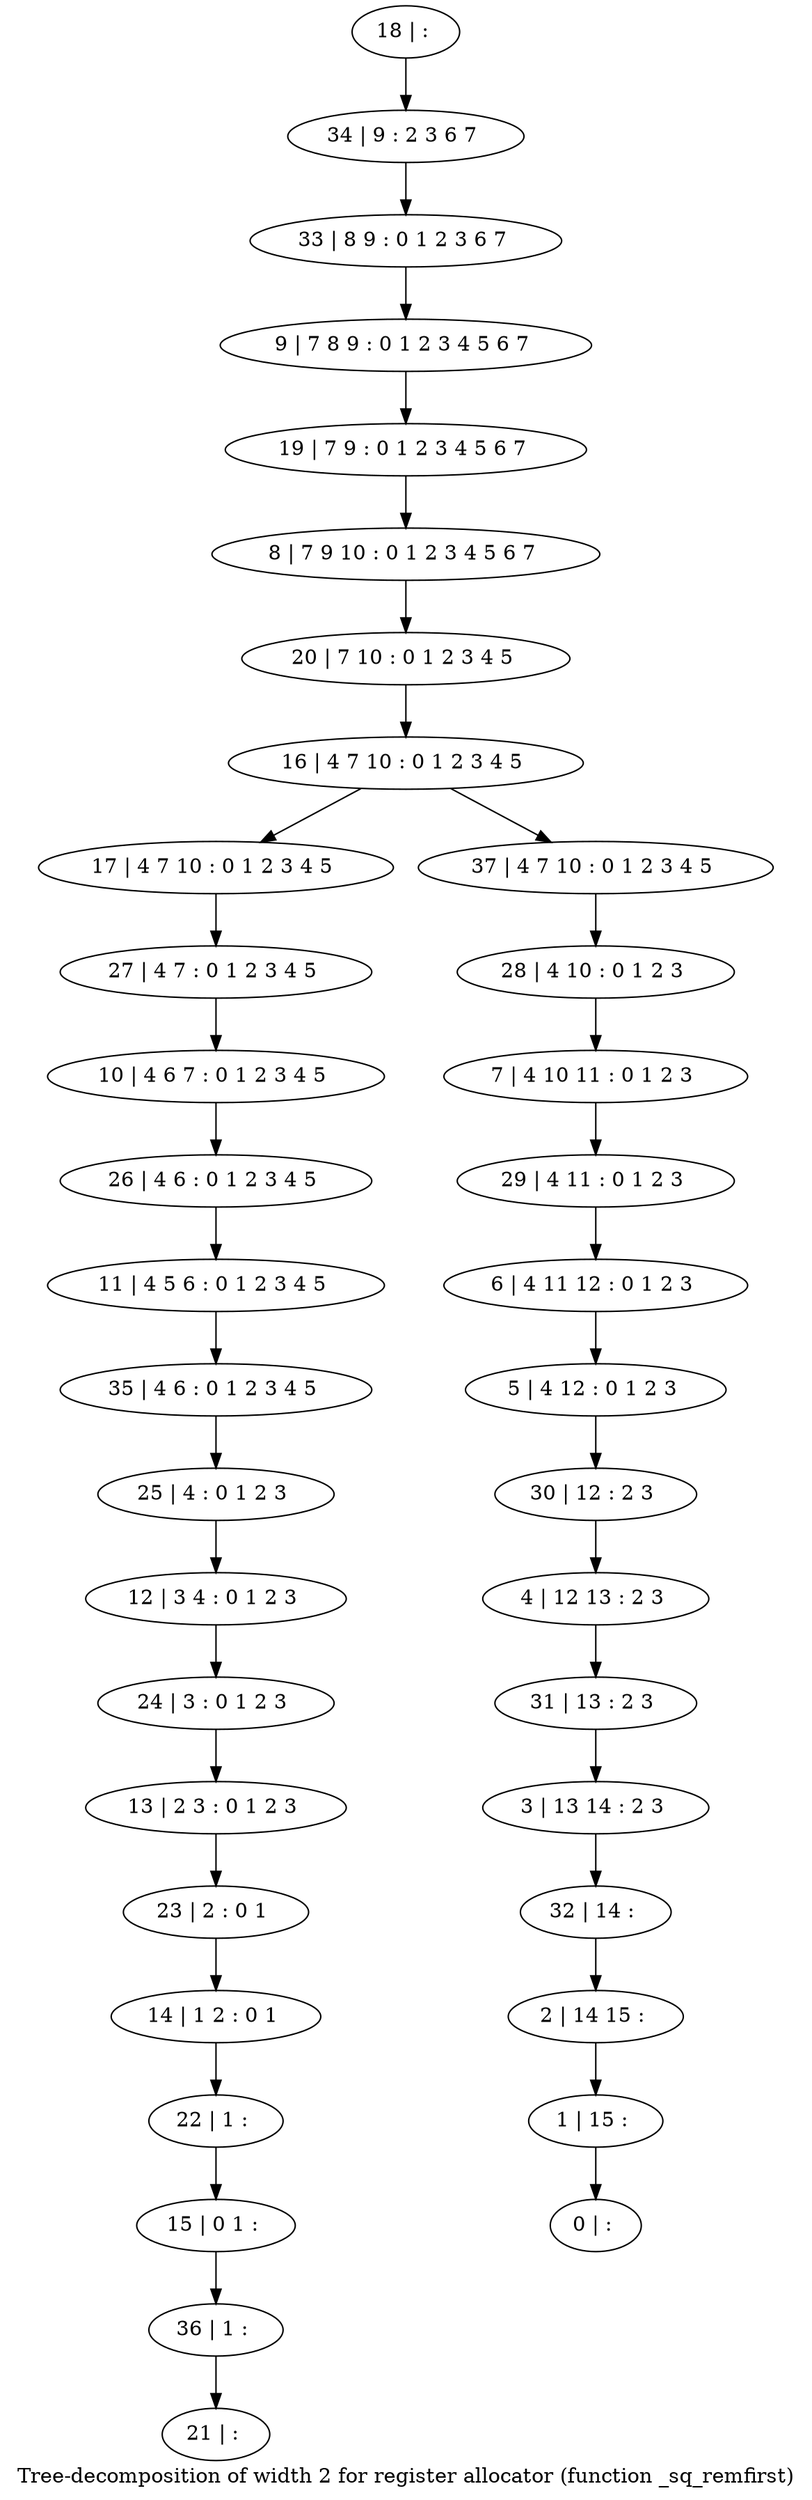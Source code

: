 digraph G {
graph [label="Tree-decomposition of width 2 for register allocator (function _sq_remfirst)"]
0[label="0 | : "];
1[label="1 | 15 : "];
2[label="2 | 14 15 : "];
3[label="3 | 13 14 : 2 3 "];
4[label="4 | 12 13 : 2 3 "];
5[label="5 | 4 12 : 0 1 2 3 "];
6[label="6 | 4 11 12 : 0 1 2 3 "];
7[label="7 | 4 10 11 : 0 1 2 3 "];
8[label="8 | 7 9 10 : 0 1 2 3 4 5 6 7 "];
9[label="9 | 7 8 9 : 0 1 2 3 4 5 6 7 "];
10[label="10 | 4 6 7 : 0 1 2 3 4 5 "];
11[label="11 | 4 5 6 : 0 1 2 3 4 5 "];
12[label="12 | 3 4 : 0 1 2 3 "];
13[label="13 | 2 3 : 0 1 2 3 "];
14[label="14 | 1 2 : 0 1 "];
15[label="15 | 0 1 : "];
16[label="16 | 4 7 10 : 0 1 2 3 4 5 "];
17[label="17 | 4 7 10 : 0 1 2 3 4 5 "];
18[label="18 | : "];
19[label="19 | 7 9 : 0 1 2 3 4 5 6 7 "];
20[label="20 | 7 10 : 0 1 2 3 4 5 "];
21[label="21 | : "];
22[label="22 | 1 : "];
23[label="23 | 2 : 0 1 "];
24[label="24 | 3 : 0 1 2 3 "];
25[label="25 | 4 : 0 1 2 3 "];
26[label="26 | 4 6 : 0 1 2 3 4 5 "];
27[label="27 | 4 7 : 0 1 2 3 4 5 "];
28[label="28 | 4 10 : 0 1 2 3 "];
29[label="29 | 4 11 : 0 1 2 3 "];
30[label="30 | 12 : 2 3 "];
31[label="31 | 13 : 2 3 "];
32[label="32 | 14 : "];
33[label="33 | 8 9 : 0 1 2 3 6 7 "];
34[label="34 | 9 : 2 3 6 7 "];
35[label="35 | 4 6 : 0 1 2 3 4 5 "];
36[label="36 | 1 : "];
37[label="37 | 4 7 10 : 0 1 2 3 4 5 "];
22->15 ;
14->22 ;
23->14 ;
13->23 ;
24->13 ;
12->24 ;
25->12 ;
26->11 ;
10->26 ;
27->10 ;
17->27 ;
35->25 ;
11->35 ;
36->21 ;
15->36 ;
18->34 ;
34->33 ;
33->9 ;
9->19 ;
19->8 ;
8->20 ;
20->16 ;
28->7 ;
7->29 ;
29->6 ;
6->5 ;
5->30 ;
30->4 ;
4->31 ;
31->3 ;
3->32 ;
32->2 ;
2->1 ;
1->0 ;
37->28 ;
16->17 ;
16->37 ;
}
